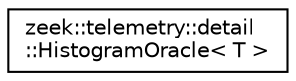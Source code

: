 digraph "Graphical Class Hierarchy"
{
 // LATEX_PDF_SIZE
  edge [fontname="Helvetica",fontsize="10",labelfontname="Helvetica",labelfontsize="10"];
  node [fontname="Helvetica",fontsize="10",shape=record];
  rankdir="LR";
  Node0 [label="zeek::telemetry::detail\l::HistogramOracle\< T \>",height=0.2,width=0.4,color="black", fillcolor="white", style="filled",URL="$d4/d68/namespacezeek_1_1telemetry_1_1detail.html#d2/dd0/structzeek_1_1telemetry_1_1detail_1_1HistogramOracle",tooltip=" "];
}
